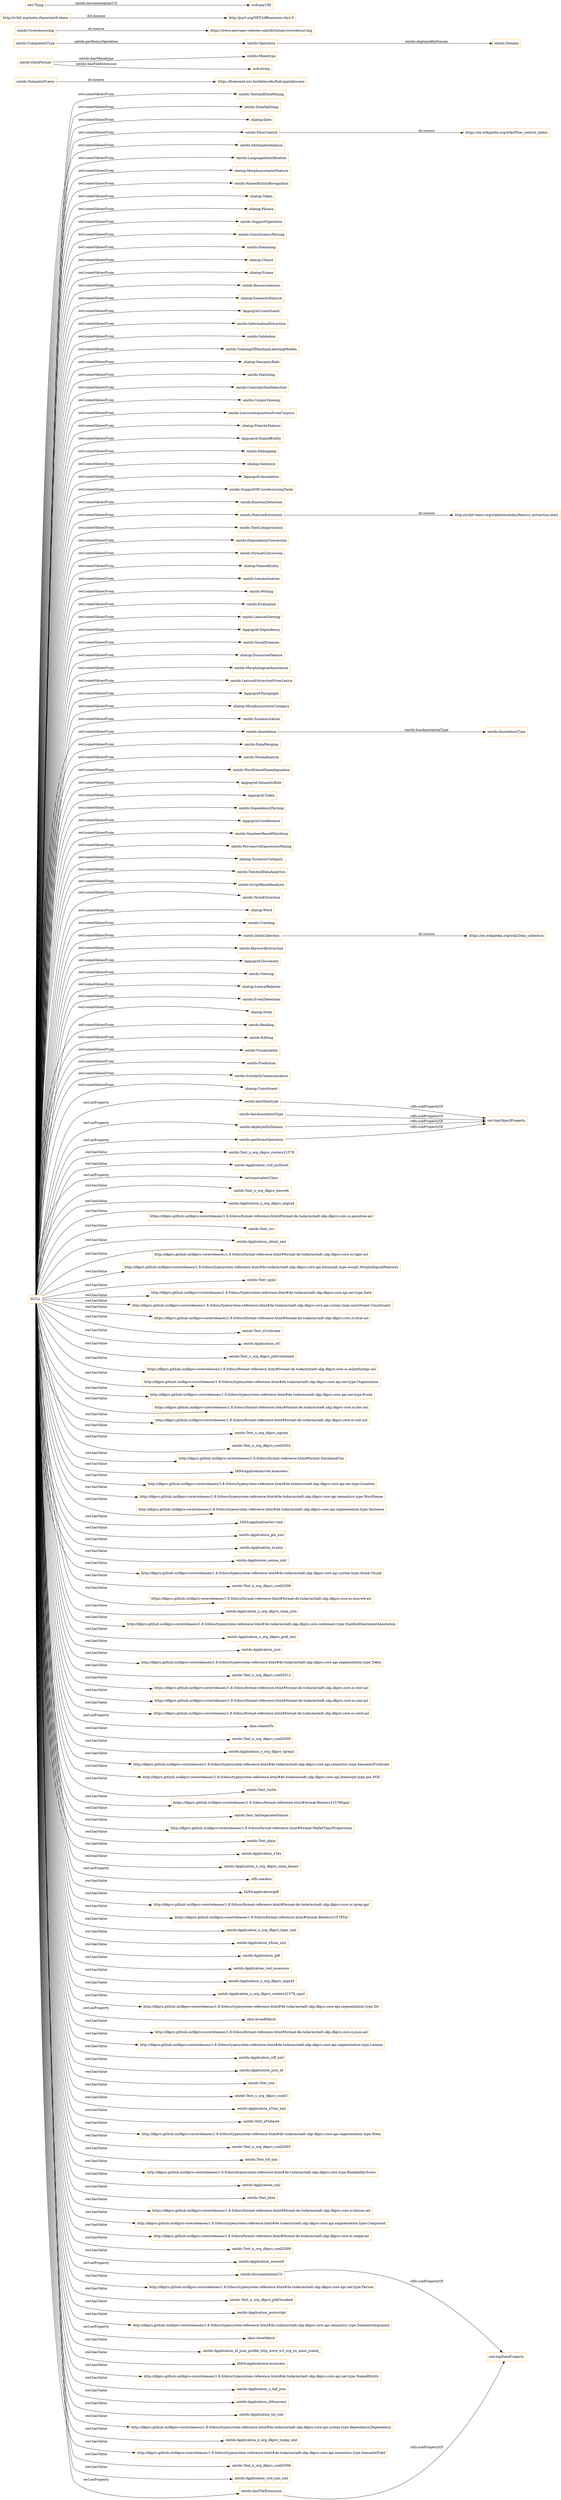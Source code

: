 digraph ar2dtool_diagram { 
rankdir=LR;
size="1501"
node [shape = rectangle, color="orange"]; "omtds:TextAndDataMining" "omtds:DataSplitting" "oliatop:Date" "omtds:FlowControl" "omtds:SentimentAnalysis" "omtds:LanguageIdentification" "omtds:SemanticFrame" "oliatop:MorphosyntacticFeature" "omtds:NamedEntityRecognition" "omtds:DataFormat" "oliatop:Token" "oliatop:Phrase" "omtds:SupportOperation" "omtds:ConstituencyParsing" "omtds:Stemming" "oliatop:Clause" "oliatop:Frame" "omtds:Operation" "omtds:Mimetype" "omtds:ResourceAccess" "oliatop:SemanticFeature" "lappsgrid:Constituent" "omtds:InformationExtraction" "omtds:Validation" "omtds:TrainingOfMachineLearningModels" "omtds:Crowdsourcing" "oliatop:SemanticRole" "omtds:Matching" "omtds:ContradictionDetection" "omtds:CorpusViewing" "omtds:LexiconAcquisitionFromCorpora" "oliatop:PolarityFeature" "lappsgrid:NamedEntity" "omtds:Debugging" "oliatop:Sentence" "lappsgrid:Annotation" "omtds:SupportOfCrowdsourcingTasks" "omtds:EmotionDetection" "omtds:FeatureExtraction" "omtds:TextCategorization" "omtds:Domain" "omtds:DependencyConversion" "omtds:FormatConversion" "oliatop:NamedEntity" "omtds:Lemmatization" "omtds:Writing" "omtds:Evaluation" "omtds:LexiconViewing" "lappsgrid:Dependency" "omtds:SocialSciences" "oliatop:DiscourseFeature" "omtds:MorphologicalAnnotation" "omtds:LexiconExtractionFromLexica" "lappsgrid:Paragraph" "oliatop:MorphosyntacticCategory" "omtds:Summarization" "omtds:Annotation" "omtds:DataMerging" "omtds:Normalization" "omtds:WordSenseDisambiguation" "lappsgrid:SemanticRole" "lappsgrid:Token" "omtds:DependencyParsing" "lappsgrid:Coreference" "omtds:GazeteerBasedMatching" "omtds:PersuasiveExpressionMining" "oliatop:SyntacticCategory" "omtds:TextAndDataAnalytics" "omtds:ScriptBasedAnalysis" "omtds:TermExtraction" "oliatop:Word" "omtds:Crawling" "omtds:DataCollection" "omtds:KeywordExtraction" "lappsgrid:Document" "omtds:Viewing" "oliatop:LexicalRelation" "omtds:EventDetection" "oliatop:Stem" "omtds:Reading" "omtds:AnnotationType" "omtds:ComponentType" "omtds:Editing" "omtds:Visualization" "omtds:Prediction" "omtds:ScholarlyCommunication" "oliatop:Constituent" ; /*classes style*/
	"omtds:FeatureExtraction" -> "http://scikit-learn.org/stable/modules/feature_extraction.html" [ label = "dc:source" ];
	"http://w3id.org/meta-share/omtd-share" -> "http://purl.org/NET/rdflicense/cc-by4.0" [ label = "dct:license" ];
	"omtds:deployedInDomain" -> "owl:topObjectProperty" [ label = "rdfs:subPropertyOf" ];
	"omtds:performsOperation" -> "owl:topObjectProperty" [ label = "rdfs:subPropertyOf" ];
	"omtds:SemanticFrame" -> "https://framenet.icsi.berkeley.edu/fndrupal/glossary" [ label = "dc:source" ];
	"omtds:hasMimetype" -> "owl:topObjectProperty" [ label = "rdfs:subPropertyOf" ];
	"omtds:FlowControl" -> "https://en.wikipedia.org/wiki/Flow_control_(data)" [ label = "dc:source" ];
	"omtds:Crowdsourcing" -> "https://www.merriam-webster.com/dictionary/crowdsourcing" [ label = "dc:source" ];
	"omtds:hasFileExtension" -> "owl:topDataProperty" [ label = "rdfs:subPropertyOf" ];
	"omtds:DataCollection" -> "https://en.wikipedia.org/wiki/Data_collection" [ label = "dc:source" ];
	"NULL" -> "omtds:Crawling" [ label = "owl:someValuesFrom" ];
	"NULL" -> "omtds:Text_x_org_dkpro_reuters21578" [ label = "owl:hasValue" ];
	"NULL" -> "omtds:FlowControl" [ label = "owl:someValuesFrom" ];
	"NULL" -> "omtds:Application_vnd_msExcel" [ label = "owl:hasValue" ];
	"NULL" -> "owl:equivalentClass" [ label = "owl:onProperty" ];
	"NULL" -> "omtds:GazeteerBasedMatching" [ label = "owl:someValuesFrom" ];
	"NULL" -> "omtds:TermExtraction" [ label = "owl:someValuesFrom" ];
	"NULL" -> "omtds:Text_x_org_dkpro_imscwb" [ label = "owl:hasValue" ];
	"NULL" -> "omtds:Application_x_org_dkpro_negra4" [ label = "owl:hasValue" ];
	"NULL" -> "omtds:ContradictionDetection" [ label = "owl:someValuesFrom" ];
	"NULL" -> "https://dkpro.github.io/dkpro-core/releases/1.8.0/docs/format-reference.html#format-de.tudarmstadt.ukp.dkpro.core.io.penntree-asl" [ label = "owl:hasValue" ];
	"NULL" -> "omtds:Text_csv" [ label = "owl:hasValue" ];
	"NULL" -> "omtds:Matching" [ label = "owl:someValuesFrom" ];
	"NULL" -> "omtds:TrainingOfMachineLearningModels" [ label = "owl:someValuesFrom" ];
	"NULL" -> "omtds:Application_xhtml_xml" [ label = "owl:hasValue" ];
	"NULL" -> "omtds:EmotionDetection" [ label = "owl:someValuesFrom" ];
	"NULL" -> "http://dkpro.github.io/dkpro-core/releases/1.8.0/docs/format-reference.html#format-de.tudarmstadt.ukp.dkpro.core.io.tiger-asl" [ label = "owl:hasValue" ];
	"NULL" -> "lappsgrid:SemanticRole" [ label = "owl:someValuesFrom" ];
	"NULL" -> "oliatop:MorphosyntacticCategory" [ label = "owl:someValuesFrom" ];
	"NULL" -> "http://dkpro.github.io/dkpro-core/releases/1.8.0/docs/typesystem-reference.html#de.tudarmstadt.ukp.dkpro.core.api.lexmorph.type.morph.MorphologicalFeatures" [ label = "owl:hasValue" ];
	"NULL" -> "omtds:Text_sgml" [ label = "owl:hasValue" ];
	"NULL" -> "omtds:Normalization" [ label = "owl:someValuesFrom" ];
	"NULL" -> "http://dkpro.github.io/dkpro-core/releases/1.8.0/docs/typesystem-reference.html#de.tudarmstadt.ukp.dkpro.core.api.ner.type.Date" [ label = "owl:hasValue" ];
	"NULL" -> "omtds:DependencyParsing" [ label = "owl:someValuesFrom" ];
	"NULL" -> "omtds:KeywordExtraction" [ label = "owl:someValuesFrom" ];
	"NULL" -> "lappsgrid:Document" [ label = "owl:someValuesFrom" ];
	"NULL" -> "http://dkpro.github.io/dkpro-core/releases/1.8.0/docs/typesystem-reference.html#de.tudarmstadt.ukp.dkpro.core.api.syntax.type.constituent.Constituent" [ label = "owl:hasValue" ];
	"NULL" -> "https://dkpro.github.io/dkpro-core/releases/1.8.0/docs/format-reference.html#format-de.tudarmstadt.ukp.dkpro.core.io.brat-asl" [ label = "owl:hasValue" ];
	"NULL" -> "omtds:Text_xCochrane" [ label = "owl:hasValue" ];
	"NULL" -> "omtds:LexiconExtractionFromLexica" [ label = "owl:someValuesFrom" ];
	"NULL" -> "lappsgrid:Constituent" [ label = "owl:someValuesFrom" ];
	"NULL" -> "omtds:Application_rtf" [ label = "owl:hasValue" ];
	"NULL" -> "oliatop:PolarityFeature" [ label = "owl:someValuesFrom" ];
	"NULL" -> "omtds:Text_x_org_dkpro_ptbCombined" [ label = "owl:hasValue" ];
	"NULL" -> "oliatop:Stem" [ label = "owl:someValuesFrom" ];
	"NULL" -> "https://dkpro.github.io/dkpro-core/releases/1.8.0/docs/format-reference.html#format-de.tudarmstadt.ukp.dkpro.core.io.aclanthology-asl" [ label = "owl:hasValue" ];
	"NULL" -> "lappsgrid:NamedEntity" [ label = "owl:someValuesFrom" ];
	"NULL" -> "http://dkpro.github.io/dkpro-core/releases/1.8.0/docs/typesystem-reference.html#de.tudarmstadt.ukp.dkpro.core.api.ner.type.Organization" [ label = "owl:hasValue" ];
	"NULL" -> "http://dkpro.github.io/dkpro-core/releases/1.8.0/docs/typesystem-reference.html#de.tudarmstadt.ukp.dkpro.core.api.ner.type.Event" [ label = "owl:hasValue" ];
	"NULL" -> "oliatop:NamedEntity" [ label = "owl:someValuesFrom" ];
	"NULL" -> "omtds:NamedEntityRecognition" [ label = "owl:someValuesFrom" ];
	"NULL" -> "omtds:WordSenseDisambiguation" [ label = "owl:someValuesFrom" ];
	"NULL" -> "oliatop:Clause" [ label = "owl:someValuesFrom" ];
	"NULL" -> "https://dkpro.github.io/dkpro-core/releases/1.8.0/docs/format-reference.html#format-de.tudarmstadt.ukp.dkpro.core.io.bnc-asl" [ label = "owl:hasValue" ];
	"NULL" -> "http://dkpro.github.io/dkpro-core/releases/1.8.0/docs/format-reference.html#format-de.tudarmstadt.ukp.dkpro.core.io.solr-asl" [ label = "owl:hasValue" ];
	"NULL" -> "omtds:Text_x_org_dkpro_ngram" [ label = "owl:hasValue" ];
	"NULL" -> "oliatop:MorphosyntacticFeature" [ label = "owl:someValuesFrom" ];
	"NULL" -> "omtds:performsOperation" [ label = "owl:onProperty" ];
	"NULL" -> "omtds:Text_x_org_dkpro_conll2002" [ label = "owl:hasValue" ];
	"NULL" -> "omtds:MorphologicalAnnotation" [ label = "owl:someValuesFrom" ];
	"NULL" -> "omtds:hasFileExtension" [ label = "owl:onProperty" ];
	"NULL" -> "oliatop:SemanticRole" [ label = "owl:someValuesFrom" ];
	"NULL" -> "http://dkpro.github.io/dkpro-core/releases/1.8.0/docs/format-reference.html#format-SerializedCas" [ label = "owl:hasValue" ];
	"NULL" -> "IANA:application/vnd.msaccess" [ label = "owl:hasValue" ];
	"NULL" -> "http://dkpro.github.io/dkpro-core/releases/1.8.0/docs/typesystem-reference.html#de.tudarmstadt.ukp.dkpro.core.api.ner.type.Location" [ label = "owl:hasValue" ];
	"NULL" -> "http://dkpro.github.io/dkpro-core/releases/1.8.0/docs/typesystem-reference.html#de.tudarmstadt.ukp.dkpro.core.api.semantics.type.WordSense" [ label = "owl:hasValue" ];
	"NULL" -> "http://dkpro.github.io/dkpro-core/releases/1.8.0/docs/typesystem-reference.html#de.tudarmstadt.ukp.dkpro.core.api.segmentation.type.Sentence" [ label = "owl:hasValue" ];
	"NULL" -> "IANA:application/tei+xml" [ label = "owl:hasValue" ];
	"NULL" -> "omtds:Annotation" [ label = "owl:someValuesFrom" ];
	"NULL" -> "omtds:Application_pls_xml" [ label = "owl:hasValue" ];
	"NULL" -> "omtds:Application_xLatex" [ label = "owl:hasValue" ];
	"NULL" -> "omtds:InformationExtraction" [ label = "owl:someValuesFrom" ];
	"NULL" -> "oliatop:LexicalRelation" [ label = "owl:someValuesFrom" ];
	"NULL" -> "omtds:Application_emma_xml" [ label = "owl:hasValue" ];
	"NULL" -> "http://dkpro.github.io/dkpro-core/releases/1.8.0/docs/typesystem-reference.html#de.tudarmstadt.ukp.dkpro.core.api.syntax.type.chunk.Chunk" [ label = "owl:hasValue" ];
	"NULL" -> "omtds:Text_x_org_dkpro_conll2008" [ label = "owl:hasValue" ];
	"NULL" -> "https://dkpro.github.io/dkpro-core/releases/1.8.0/docs/format-reference.html#format-de.tudarmstadt.ukp.dkpro.core.io.imscwb-asl" [ label = "owl:hasValue" ];
	"NULL" -> "omtds:Debugging" [ label = "owl:someValuesFrom" ];
	"NULL" -> "omtds:Application_x_org_dkpro_uima_json" [ label = "owl:hasValue" ];
	"NULL" -> "http://dkpro.github.io/dkpro-core/releases/1.8.0/docs/typesystem-reference.html#de.tudarmstadt.ukp.dkpro.core.sentiment.type.StanfordSentimentAnnotation" [ label = "owl:hasValue" ];
	"NULL" -> "omtds:Application_x_org_dkpro_graf_xml" [ label = "owl:hasValue" ];
	"NULL" -> "omtds:Application_json" [ label = "owl:hasValue" ];
	"NULL" -> "oliatop:Token" [ label = "owl:someValuesFrom" ];
	"NULL" -> "oliatop:Constituent" [ label = "owl:someValuesFrom" ];
	"NULL" -> "http://dkpro.github.io/dkpro-core/releases/1.8.0/docs/typesystem-reference.html#de.tudarmstadt.ukp.dkpro.core.api.segmentation.type.Token" [ label = "owl:hasValue" ];
	"NULL" -> "omtds:Text_x_org_dkpro_conll2012" [ label = "owl:hasValue" ];
	"NULL" -> "omtds:Lemmatization" [ label = "owl:someValuesFrom" ];
	"NULL" -> "https://dkpro.github.io/dkpro-core/releases/1.8.0/docs/format-reference.html#format-de.tudarmstadt.ukp.dkpro.core.io.text-asl" [ label = "owl:hasValue" ];
	"NULL" -> "omtds:FeatureExtraction" [ label = "owl:someValuesFrom" ];
	"NULL" -> "omtds:Summarization" [ label = "owl:someValuesFrom" ];
	"NULL" -> "omtds:deployedInDomain" [ label = "owl:onProperty" ];
	"NULL" -> "omtds:ResourceAccess" [ label = "owl:someValuesFrom" ];
	"NULL" -> "oliatop:Frame" [ label = "owl:someValuesFrom" ];
	"NULL" -> "omtds:Viewing" [ label = "owl:someValuesFrom" ];
	"NULL" -> "https://dkpro.github.io/dkpro-core/releases/1.8.0/docs/format-reference.html#format-de.tudarmstadt.ukp.dkpro.core.io.xml-asl" [ label = "owl:hasValue" ];
	"NULL" -> "omtds:LanguageIdentification" [ label = "owl:someValuesFrom" ];
	"NULL" -> "https://dkpro.github.io/dkpro-core/releases/1.8.0/docs/format-reference.html#format-de.tudarmstadt.ukp.dkpro.core.io.conll-asl" [ label = "owl:hasValue" ];
	"NULL" -> "skos:relatedTo" [ label = "owl:onProperty" ];
	"NULL" -> "omtds:Stemming" [ label = "owl:someValuesFrom" ];
	"NULL" -> "oliatop:SyntacticCategory" [ label = "owl:someValuesFrom" ];
	"NULL" -> "omtds:Text_x_org_dkpro_conll2000" [ label = "owl:hasValue" ];
	"NULL" -> "omtds:Application_x_org_dkpro_tgrep2" [ label = "owl:hasValue" ];
	"NULL" -> "omtds:Prediction" [ label = "owl:someValuesFrom" ];
	"NULL" -> "http://dkpro.github.io/dkpro-core/releases/1.8.0/docs/typesystem-reference.html#de.tudarmstadt.ukp.dkpro.core.api.semantics.type.SemanticPredicate" [ label = "owl:hasValue" ];
	"NULL" -> "http://dkpro.github.io/dkpro-core/releases/1.8.0/docs/typesystem-reference.html#de.tudarmstadt.ukp.dkpro.core.api.lexmorph.type.pos.POS" [ label = "owl:hasValue" ];
	"NULL" -> "omtds:Text_turtle" [ label = "owl:hasValue" ];
	"NULL" -> "https://dkpro.github.io/dkpro-core/releases/1.8.0/docs/format-reference.html#format-Reuters21578Sgml" [ label = "owl:hasValue" ];
	"NULL" -> "omtds:Visualization" [ label = "owl:someValuesFrom" ];
	"NULL" -> "omtds:DependencyConversion" [ label = "owl:someValuesFrom" ];
	"NULL" -> "omtds:Text_tabSeparatedValues" [ label = "owl:hasValue" ];
	"NULL" -> "oliatop:DiscourseFeature" [ label = "owl:someValuesFrom" ];
	"NULL" -> "http://dkpro.github.io/dkpro-core/releases/1.8.0/docs/format-reference.html#format-MalletTopicProportions" [ label = "owl:hasValue" ];
	"NULL" -> "omtds:Text_plain" [ label = "owl:hasValue" ];
	"NULL" -> "omtds:Application_xTex" [ label = "owl:hasValue" ];
	"NULL" -> "omtds:Application_x_org_dkpro_uima_binary" [ label = "owl:hasValue" ];
	"NULL" -> "omtds:SupportOfCrowdsourcingTasks" [ label = "owl:someValuesFrom" ];
	"NULL" -> "omtds:Reading" [ label = "owl:someValuesFrom" ];
	"NULL" -> "omtds:LexiconAcquisitionFromCorpora" [ label = "owl:someValuesFrom" ];
	"NULL" -> "rdfs:seeAlso" [ label = "owl:onProperty" ];
	"NULL" -> "IANA:application/pdf" [ label = "owl:hasValue" ];
	"NULL" -> "http://dkpro.github.io/dkpro-core/releases/1.8.0/docs/format-reference.html#format-de.tudarmstadt.ukp.dkpro.core.io.tgrep-gpl" [ label = "owl:hasValue" ];
	"NULL" -> "omtds:DataSplitting" [ label = "owl:someValuesFrom" ];
	"NULL" -> "omtds:Editing" [ label = "owl:someValuesFrom" ];
	"NULL" -> "https://dkpro.github.io/dkpro-core/releases/1.8.0/docs/format-reference.html#format-Reuters21578Txt" [ label = "owl:hasValue" ];
	"NULL" -> "omtds:Application_x_org_dkpro_tiger_xml" [ label = "owl:hasValue" ];
	"NULL" -> "omtds:hasMimetype" [ label = "owl:onProperty" ];
	"NULL" -> "omtds:Application_xXces_xml" [ label = "owl:hasValue" ];
	"NULL" -> "omtds:DataCollection" [ label = "owl:someValuesFrom" ];
	"NULL" -> "oliatop:Sentence" [ label = "owl:someValuesFrom" ];
	"NULL" -> "omtds:Application_pdf" [ label = "owl:hasValue" ];
	"NULL" -> "omtds:Writing" [ label = "owl:someValuesFrom" ];
	"NULL" -> "lappsgrid:Annotation" [ label = "owl:someValuesFrom" ];
	"NULL" -> "omtds:Application_vnd_msaccess" [ label = "owl:hasValue" ];
	"NULL" -> "omtds:Application_x_org_dkpro_negra3" [ label = "owl:hasValue" ];
	"NULL" -> "omtds:Application_x_org_dkpro_reuters21578_sgml" [ label = "owl:hasValue" ];
	"NULL" -> "http://dkpro.github.io/dkpro-core/releases/1.8.0/docs/typesystem-reference.html#de.tudarmstadt.ukp.dkpro.core.api.segmentation.type.Div" [ label = "owl:hasValue" ];
	"NULL" -> "omtds:ScholarlyCommunication" [ label = "owl:someValuesFrom" ];
	"NULL" -> "skos:broadMatch" [ label = "owl:onProperty" ];
	"NULL" -> "http://dkpro.github.io/dkpro-core/releases/1.8.0/docs/format-reference.html#format-de.tudarmstadt.ukp.dkpro.core.io.json-asl" [ label = "owl:hasValue" ];
	"NULL" -> "http://dkpro.github.io/dkpro-core/releases/1.8.0/docs/typesystem-reference.html#de.tudarmstadt.ukp.dkpro.core.api.segmentation.type.Lemma" [ label = "owl:hasValue" ];
	"NULL" -> "omtds:Application_rdf_xml" [ label = "owl:hasValue" ];
	"NULL" -> "omtds:Application_json_ld" [ label = "owl:hasValue" ];
	"NULL" -> "omtds:Text_xml" [ label = "owl:hasValue" ];
	"NULL" -> "omtds:SupportOperation" [ label = "owl:someValuesFrom" ];
	"NULL" -> "omtds:Text_x_org_dkpro_conllU" [ label = "owl:hasValue" ];
	"NULL" -> "omtds:Application_xTmx_xml" [ label = "owl:hasValue" ];
	"NULL" -> "omtds:Text_xPubmed" [ label = "owl:hasValue" ];
	"NULL" -> "oliatop:Date" [ label = "owl:someValuesFrom" ];
	"NULL" -> "http://dkpro.github.io/dkpro-core/releases/1.8.0/docs/typesystem-reference.html#de.tudarmstadt.ukp.dkpro.core.api.segmentation.type.Stem" [ label = "owl:hasValue" ];
	"NULL" -> "omtds:Text_x_org_dkpro_conll2003" [ label = "owl:hasValue" ];
	"NULL" -> "omtds:Text_tcf_xml" [ label = "owl:hasValue" ];
	"NULL" -> "omtds:SentimentAnalysis" [ label = "owl:someValuesFrom" ];
	"NULL" -> "http://dkpro.github.io/dkpro-core/releases/1.8.0/docs/typesystem-reference.html#de.tudarmstadt.ukp.dkpro.core.type.ReadabilityScore" [ label = "owl:hasValue" ];
	"NULL" -> "omtds:Application_xml" [ label = "owl:hasValue" ];
	"NULL" -> "omtds:Text_html" [ label = "owl:hasValue" ];
	"NULL" -> "omtds:ScriptBasedAnalysis" [ label = "owl:someValuesFrom" ];
	"NULL" -> "omtds:Evaluation" [ label = "owl:someValuesFrom" ];
	"NULL" -> "https://dkpro.github.io/dkpro-core/releases/1.8.0/docs/format-reference.html#format-de.tudarmstadt.ukp.dkpro.core.io.bincas-asl" [ label = "owl:hasValue" ];
	"NULL" -> "omtds:CorpusViewing" [ label = "owl:someValuesFrom" ];
	"NULL" -> "omtds:Validation" [ label = "owl:someValuesFrom" ];
	"NULL" -> "http://dkpro.github.io/dkpro-core/releases/1.8.0/docs/typesystem-reference.html#de.tudarmstadt.ukp.dkpro.core.api.segmentation.type.Compound" [ label = "owl:hasValue" ];
	"NULL" -> "http://dkpro.github.io/dkpro-core/releases/1.8.0/docs/format-reference.html#format-de.tudarmstadt.ukp.dkpro.core.io.tuepp-asl" [ label = "owl:hasValue" ];
	"NULL" -> "omtds:Text_x_org_dkpro_conll2009" [ label = "owl:hasValue" ];
	"NULL" -> "omtds:Application_msword" [ label = "owl:hasValue" ];
	"NULL" -> "omtds:LexiconViewing" [ label = "owl:someValuesFrom" ];
	"NULL" -> "omtds:TextCategorization" [ label = "owl:someValuesFrom" ];
	"NULL" -> "lappsgrid:Token" [ label = "owl:someValuesFrom" ];
	"NULL" -> "omtds:documentationUrl" [ label = "owl:onProperty" ];
	"NULL" -> "http://dkpro.github.io/dkpro-core/releases/1.8.0/docs/typesystem-reference.html#de.tudarmstadt.ukp.dkpro.core.api.ner.type.Person" [ label = "owl:hasValue" ];
	"NULL" -> "oliatop:Word" [ label = "owl:someValuesFrom" ];
	"NULL" -> "omtds:Text_x_org_dkpro_ptbChunked" [ label = "owl:hasValue" ];
	"NULL" -> "oliatop:Phrase" [ label = "owl:someValuesFrom" ];
	"NULL" -> "omtds:Application_postscript" [ label = "owl:hasValue" ];
	"NULL" -> "omtds:PersuasiveExpressionMining" [ label = "owl:someValuesFrom" ];
	"NULL" -> "http://dkpro.github.io/dkpro-core/releases/1.8.0/docs/typesystem-reference.html#de.tudarmstadt.ukp.dkpro.core.api.semantics.type.SemanticArgument" [ label = "owl:hasValue" ];
	"NULL" -> "lappsgrid:Dependency" [ label = "owl:someValuesFrom" ];
	"NULL" -> "skos:closeMatch" [ label = "owl:onProperty" ];
	"NULL" -> "omtds:Application_ld_json_profile_http_www_w3_org_ns_anno_jsonld_" [ label = "owl:hasValue" ];
	"NULL" -> "lappsgrid:Coreference" [ label = "owl:someValuesFrom" ];
	"NULL" -> "omtds:SocialSciences" [ label = "owl:someValuesFrom" ];
	"NULL" -> "IANA:application/x-msaccess" [ label = "owl:hasValue" ];
	"NULL" -> "omtds:EventDetection" [ label = "owl:someValuesFrom" ];
	"NULL" -> "omtds:DataMerging" [ label = "owl:someValuesFrom" ];
	"NULL" -> "http://dkpro.github.io/dkpro-core/releases/1.8.0/docs/typesystem-reference.html#de.tudarmstadt.ukp.dkpro.core.api.ner.type.NamedEntity" [ label = "owl:hasValue" ];
	"NULL" -> "oliatop:SemanticFeature" [ label = "owl:someValuesFrom" ];
	"NULL" -> "omtds:TextAndDataMining" [ label = "owl:someValuesFrom" ];
	"NULL" -> "omtds:Application_x_kaf_json" [ label = "owl:hasValue" ];
	"NULL" -> "lappsgrid:Paragraph" [ label = "owl:someValuesFrom" ];
	"NULL" -> "omtds:Application_xMsaccess" [ label = "owl:hasValue" ];
	"NULL" -> "omtds:TextAndDataAnalytics" [ label = "owl:someValuesFrom" ];
	"NULL" -> "omtds:Application_tei_xml" [ label = "owl:hasValue" ];
	"NULL" -> "http://dkpro.github.io/dkpro-core/releases/1.8.0/docs/typesystem-reference.html#de.tudarmstadt.ukp.dkpro.core.api.syntax.type.dependency.Dependency" [ label = "owl:hasValue" ];
	"NULL" -> "omtds:Application_x_org_dkpro_tuepp_xml" [ label = "owl:hasValue" ];
	"NULL" -> "omtds:ConstituencyParsing" [ label = "owl:someValuesFrom" ];
	"NULL" -> "http://dkpro.github.io/dkpro-core/releases/1.8.0/docs/typesystem-reference.html#de.tudarmstadt.ukp.dkpro.core.api.semantics.type.SemanticField" [ label = "owl:hasValue" ];
	"NULL" -> "omtds:Text_x_org_dkpro_conll2006" [ label = "owl:hasValue" ];
	"NULL" -> "omtds:Application_vnd_xmi_xml" [ label = "owl:hasValue" ];
	"NULL" -> "omtds:FormatConversion" [ label = "owl:someValuesFrom" ];
	"omtds:documentationUrl" -> "owl:topDataProperty" [ label = "rdfs:subPropertyOf" ];
	"omtds:hasAnnotationType" -> "owl:topObjectProperty" [ label = "rdfs:subPropertyOf" ];
	"omtds:Operation" -> "omtds:Domain" [ label = "omtds:deployedInDomain" ];
	"omtds:DataFormat" -> "omtds:Mimetype" [ label = "omtds:hasMimetype" ];
	"omtds:ComponentType" -> "omtds:Operation" [ label = "omtds:performsOperation" ];
	"omtds:DataFormat" -> "xsd:string" [ label = "omtds:hasFileExtension" ];
	"owl:Thing" -> "xsd:anyURI" [ label = "omtds:documentationUrl" ];
	"omtds:Annotation" -> "omtds:AnnotationType" [ label = "omtds:hasAnnotationType" ];

}
